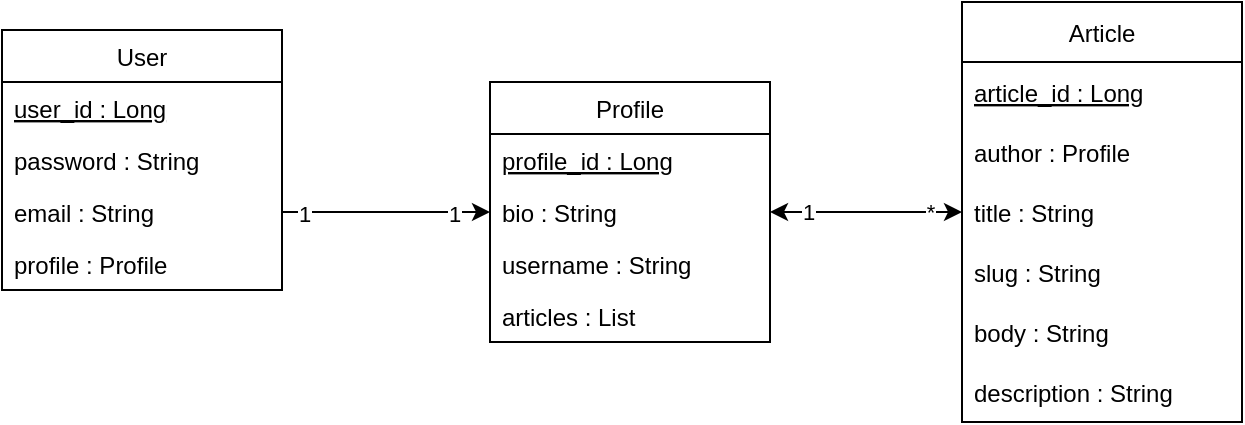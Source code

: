 <mxfile version="16.2.4" type="device"><diagram id="iKibq26wcvoyL-5yZv5W" name="Page-1"><mxGraphModel dx="757" dy="496" grid="1" gridSize="10" guides="1" tooltips="1" connect="1" arrows="1" fold="1" page="1" pageScale="1" pageWidth="827" pageHeight="1169" math="0" shadow="0"><root><mxCell id="0"/><mxCell id="1" parent="0"/><mxCell id="DBQ-yvBMGv70fTBoSdH8-1" value="User" style="swimlane;fontStyle=0;childLayout=stackLayout;horizontal=1;startSize=26;fillColor=none;horizontalStack=0;resizeParent=1;resizeParentMax=0;resizeLast=0;collapsible=1;marginBottom=0;" parent="1" vertex="1"><mxGeometry x="170" y="230" width="140" height="130" as="geometry"/></mxCell><mxCell id="DBQ-yvBMGv70fTBoSdH8-11" value="user_id : Long" style="text;strokeColor=none;fillColor=none;align=left;verticalAlign=top;spacingLeft=4;spacingRight=4;overflow=hidden;rotatable=0;points=[[0,0.5],[1,0.5]];portConstraint=eastwest;fontStyle=4" parent="DBQ-yvBMGv70fTBoSdH8-1" vertex="1"><mxGeometry y="26" width="140" height="26" as="geometry"/></mxCell><mxCell id="DBQ-yvBMGv70fTBoSdH8-3" value="password : String" style="text;strokeColor=none;fillColor=none;align=left;verticalAlign=top;spacingLeft=4;spacingRight=4;overflow=hidden;rotatable=0;points=[[0,0.5],[1,0.5]];portConstraint=eastwest;" parent="DBQ-yvBMGv70fTBoSdH8-1" vertex="1"><mxGeometry y="52" width="140" height="26" as="geometry"/></mxCell><mxCell id="DBQ-yvBMGv70fTBoSdH8-4" value="email : String" style="text;strokeColor=none;fillColor=none;align=left;verticalAlign=top;spacingLeft=4;spacingRight=4;overflow=hidden;rotatable=0;points=[[0,0.5],[1,0.5]];portConstraint=eastwest;" parent="DBQ-yvBMGv70fTBoSdH8-1" vertex="1"><mxGeometry y="78" width="140" height="26" as="geometry"/></mxCell><mxCell id="DBQ-yvBMGv70fTBoSdH8-13" value="profile : Profile" style="text;strokeColor=none;fillColor=none;align=left;verticalAlign=top;spacingLeft=4;spacingRight=4;overflow=hidden;rotatable=0;points=[[0,0.5],[1,0.5]];portConstraint=eastwest;" parent="DBQ-yvBMGv70fTBoSdH8-1" vertex="1"><mxGeometry y="104" width="140" height="26" as="geometry"/></mxCell><mxCell id="DBQ-yvBMGv70fTBoSdH8-6" value="Profile" style="swimlane;fontStyle=0;childLayout=stackLayout;horizontal=1;startSize=26;fillColor=none;horizontalStack=0;resizeParent=1;resizeParentMax=0;resizeLast=0;collapsible=1;marginBottom=0;" parent="1" vertex="1"><mxGeometry x="414" y="256" width="140" height="130" as="geometry"/></mxCell><mxCell id="DBQ-yvBMGv70fTBoSdH8-12" value="profile_id : Long" style="text;strokeColor=none;fillColor=none;align=left;verticalAlign=top;spacingLeft=4;spacingRight=4;overflow=hidden;rotatable=0;points=[[0,0.5],[1,0.5]];portConstraint=eastwest;fontStyle=4" parent="DBQ-yvBMGv70fTBoSdH8-6" vertex="1"><mxGeometry y="26" width="140" height="26" as="geometry"/></mxCell><mxCell id="DBQ-yvBMGv70fTBoSdH8-7" value="bio : String" style="text;strokeColor=none;fillColor=none;align=left;verticalAlign=top;spacingLeft=4;spacingRight=4;overflow=hidden;rotatable=0;points=[[0,0.5],[1,0.5]];portConstraint=eastwest;" parent="DBQ-yvBMGv70fTBoSdH8-6" vertex="1"><mxGeometry y="52" width="140" height="26" as="geometry"/></mxCell><mxCell id="DBQ-yvBMGv70fTBoSdH8-19" value="username : String" style="text;strokeColor=none;fillColor=none;align=left;verticalAlign=top;spacingLeft=4;spacingRight=4;overflow=hidden;rotatable=0;points=[[0,0.5],[1,0.5]];portConstraint=eastwest;" parent="DBQ-yvBMGv70fTBoSdH8-6" vertex="1"><mxGeometry y="78" width="140" height="26" as="geometry"/></mxCell><mxCell id="YruAwj3dZ5flkM4LUCAm-10" value="articles : List" style="text;strokeColor=none;fillColor=none;align=left;verticalAlign=top;spacingLeft=4;spacingRight=4;overflow=hidden;rotatable=0;points=[[0,0.5],[1,0.5]];portConstraint=eastwest;" vertex="1" parent="DBQ-yvBMGv70fTBoSdH8-6"><mxGeometry y="104" width="140" height="26" as="geometry"/></mxCell><mxCell id="DBQ-yvBMGv70fTBoSdH8-14" value="" style="edgeStyle=orthogonalEdgeStyle;rounded=0;orthogonalLoop=1;jettySize=auto;html=1;" parent="1" source="DBQ-yvBMGv70fTBoSdH8-4" target="DBQ-yvBMGv70fTBoSdH8-7" edge="1"><mxGeometry relative="1" as="geometry"/></mxCell><mxCell id="DBQ-yvBMGv70fTBoSdH8-15" value="1" style="edgeLabel;html=1;align=center;verticalAlign=middle;resizable=0;points=[];" parent="DBQ-yvBMGv70fTBoSdH8-14" vertex="1" connectable="0"><mxGeometry x="-0.788" y="-1" relative="1" as="geometry"><mxPoint as="offset"/></mxGeometry></mxCell><mxCell id="DBQ-yvBMGv70fTBoSdH8-18" value="1" style="edgeLabel;html=1;align=center;verticalAlign=middle;resizable=0;points=[];" parent="DBQ-yvBMGv70fTBoSdH8-14" vertex="1" connectable="0"><mxGeometry x="0.654" y="-1" relative="1" as="geometry"><mxPoint as="offset"/></mxGeometry></mxCell><mxCell id="YruAwj3dZ5flkM4LUCAm-1" value="Article" style="swimlane;fontStyle=0;childLayout=stackLayout;horizontal=1;startSize=30;horizontalStack=0;resizeParent=1;resizeParentMax=0;resizeLast=0;collapsible=1;marginBottom=0;" vertex="1" parent="1"><mxGeometry x="650" y="216" width="140" height="210" as="geometry"/></mxCell><mxCell id="YruAwj3dZ5flkM4LUCAm-2" value="article_id : Long" style="text;strokeColor=none;fillColor=none;align=left;verticalAlign=middle;spacingLeft=4;spacingRight=4;overflow=hidden;points=[[0,0.5],[1,0.5]];portConstraint=eastwest;rotatable=0;fontStyle=4" vertex="1" parent="YruAwj3dZ5flkM4LUCAm-1"><mxGeometry y="30" width="140" height="30" as="geometry"/></mxCell><mxCell id="YruAwj3dZ5flkM4LUCAm-3" value="author : Profile" style="text;strokeColor=none;fillColor=none;align=left;verticalAlign=middle;spacingLeft=4;spacingRight=4;overflow=hidden;points=[[0,0.5],[1,0.5]];portConstraint=eastwest;rotatable=0;" vertex="1" parent="YruAwj3dZ5flkM4LUCAm-1"><mxGeometry y="60" width="140" height="30" as="geometry"/></mxCell><mxCell id="YruAwj3dZ5flkM4LUCAm-4" value="title : String" style="text;strokeColor=none;fillColor=none;align=left;verticalAlign=middle;spacingLeft=4;spacingRight=4;overflow=hidden;points=[[0,0.5],[1,0.5]];portConstraint=eastwest;rotatable=0;" vertex="1" parent="YruAwj3dZ5flkM4LUCAm-1"><mxGeometry y="90" width="140" height="30" as="geometry"/></mxCell><mxCell id="YruAwj3dZ5flkM4LUCAm-5" value="slug : String" style="text;strokeColor=none;fillColor=none;align=left;verticalAlign=middle;spacingLeft=4;spacingRight=4;overflow=hidden;points=[[0,0.5],[1,0.5]];portConstraint=eastwest;rotatable=0;" vertex="1" parent="YruAwj3dZ5flkM4LUCAm-1"><mxGeometry y="120" width="140" height="30" as="geometry"/></mxCell><mxCell id="YruAwj3dZ5flkM4LUCAm-6" value="body : String" style="text;strokeColor=none;fillColor=none;align=left;verticalAlign=middle;spacingLeft=4;spacingRight=4;overflow=hidden;points=[[0,0.5],[1,0.5]];portConstraint=eastwest;rotatable=0;" vertex="1" parent="YruAwj3dZ5flkM4LUCAm-1"><mxGeometry y="150" width="140" height="30" as="geometry"/></mxCell><mxCell id="YruAwj3dZ5flkM4LUCAm-7" value="description : String" style="text;strokeColor=none;fillColor=none;align=left;verticalAlign=middle;spacingLeft=4;spacingRight=4;overflow=hidden;points=[[0,0.5],[1,0.5]];portConstraint=eastwest;rotatable=0;" vertex="1" parent="YruAwj3dZ5flkM4LUCAm-1"><mxGeometry y="180" width="140" height="30" as="geometry"/></mxCell><mxCell id="YruAwj3dZ5flkM4LUCAm-9" value="" style="endArrow=classic;html=1;rounded=0;entryX=1;entryY=0.5;entryDx=0;entryDy=0;exitX=0;exitY=0.5;exitDx=0;exitDy=0;startArrow=classic;startFill=1;" edge="1" parent="1" source="YruAwj3dZ5flkM4LUCAm-4" target="DBQ-yvBMGv70fTBoSdH8-7"><mxGeometry width="50" height="50" relative="1" as="geometry"><mxPoint x="570" y="350" as="sourcePoint"/><mxPoint x="620" y="300" as="targetPoint"/></mxGeometry></mxCell><mxCell id="YruAwj3dZ5flkM4LUCAm-11" value="*" style="edgeLabel;html=1;align=center;verticalAlign=middle;resizable=0;points=[];" vertex="1" connectable="0" parent="YruAwj3dZ5flkM4LUCAm-9"><mxGeometry x="-0.671" relative="1" as="geometry"><mxPoint as="offset"/></mxGeometry></mxCell><mxCell id="YruAwj3dZ5flkM4LUCAm-12" value="1" style="edgeLabel;html=1;align=center;verticalAlign=middle;resizable=0;points=[];" vertex="1" connectable="0" parent="YruAwj3dZ5flkM4LUCAm-9"><mxGeometry x="0.613" relative="1" as="geometry"><mxPoint as="offset"/></mxGeometry></mxCell></root></mxGraphModel></diagram></mxfile>